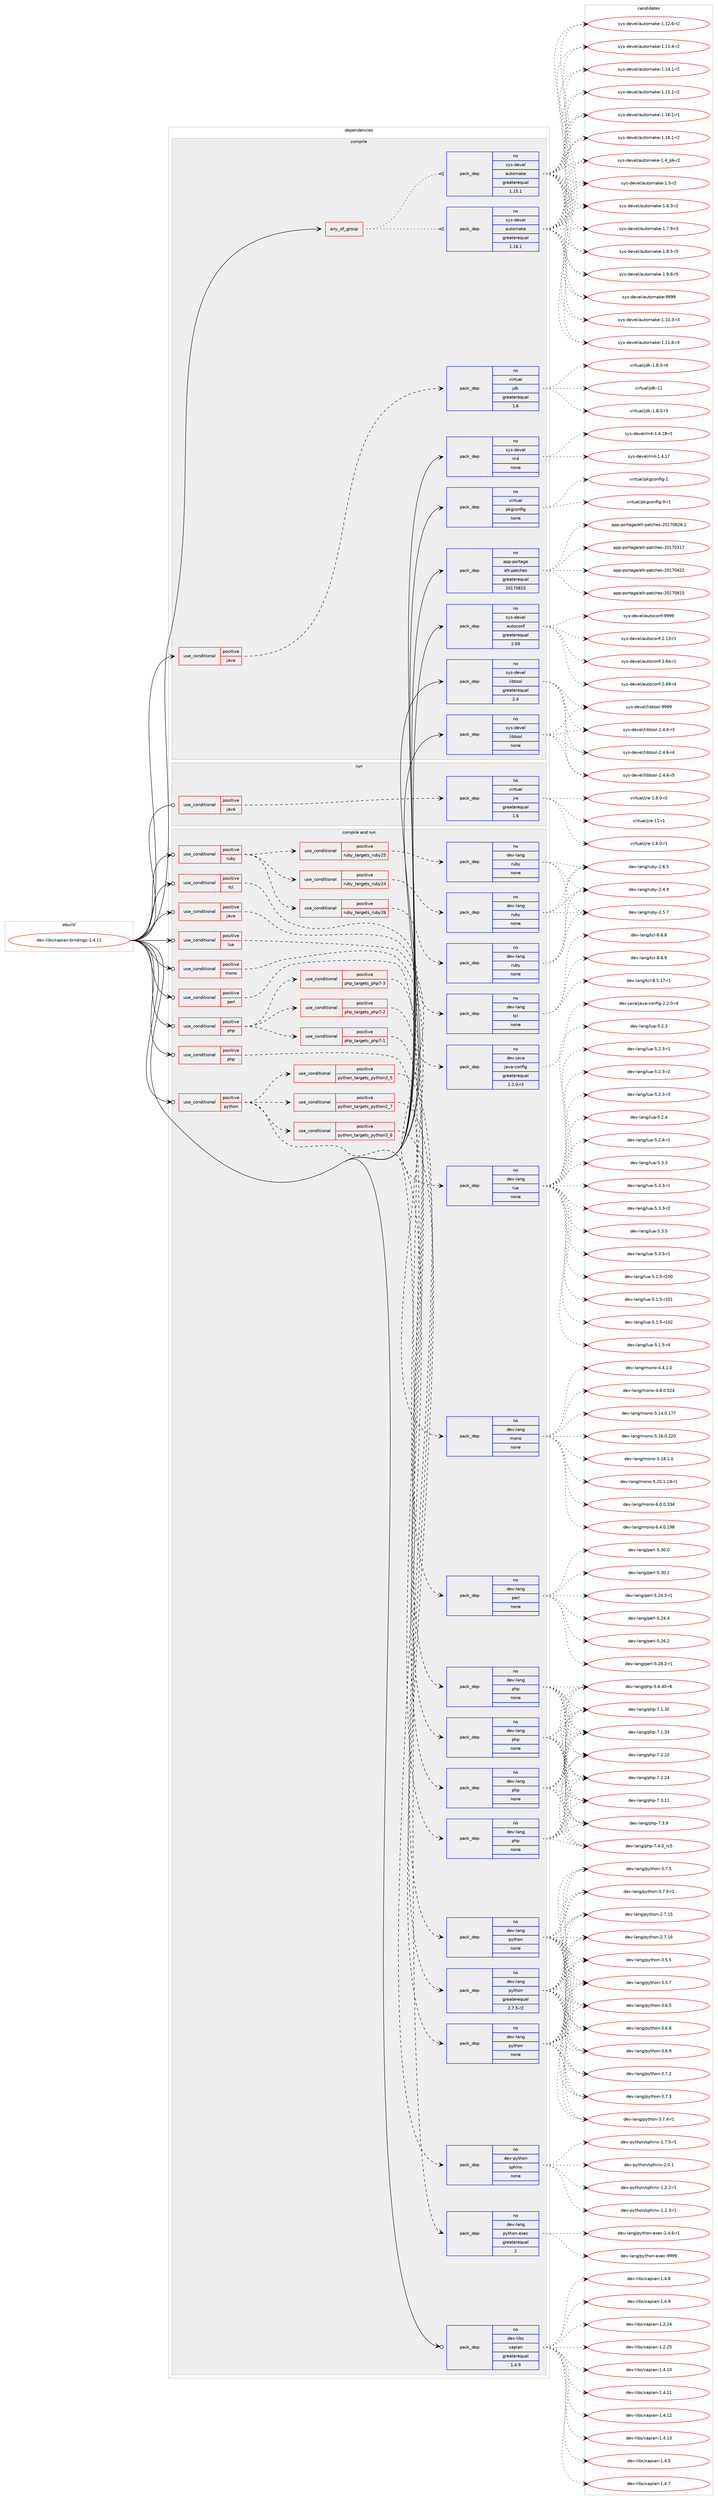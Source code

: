 digraph prolog {

# *************
# Graph options
# *************

newrank=true;
concentrate=true;
compound=true;
graph [rankdir=LR,fontname=Helvetica,fontsize=10,ranksep=1.5];#, ranksep=2.5, nodesep=0.2];
edge  [arrowhead=vee];
node  [fontname=Helvetica,fontsize=10];

# **********
# The ebuild
# **********

subgraph cluster_leftcol {
color=gray;
rank=same;
label=<<i>ebuild</i>>;
id [label="dev-libs/xapian-bindings-1.4.11", color=red, width=4, href="../dev-libs/xapian-bindings-1.4.11.svg"];
}

# ****************
# The dependencies
# ****************

subgraph cluster_midcol {
color=gray;
label=<<i>dependencies</i>>;
subgraph cluster_compile {
fillcolor="#eeeeee";
style=filled;
label=<<i>compile</i>>;
subgraph any11239 {
dependency569580 [label=<<TABLE BORDER="0" CELLBORDER="1" CELLSPACING="0" CELLPADDING="4"><TR><TD CELLPADDING="10">any_of_group</TD></TR></TABLE>>, shape=none, color=red];subgraph pack425276 {
dependency569581 [label=<<TABLE BORDER="0" CELLBORDER="1" CELLSPACING="0" CELLPADDING="4" WIDTH="220"><TR><TD ROWSPAN="6" CELLPADDING="30">pack_dep</TD></TR><TR><TD WIDTH="110">no</TD></TR><TR><TD>sys-devel</TD></TR><TR><TD>automake</TD></TR><TR><TD>greaterequal</TD></TR><TR><TD>1.16.1</TD></TR></TABLE>>, shape=none, color=blue];
}
dependency569580:e -> dependency569581:w [weight=20,style="dotted",arrowhead="oinv"];
subgraph pack425277 {
dependency569582 [label=<<TABLE BORDER="0" CELLBORDER="1" CELLSPACING="0" CELLPADDING="4" WIDTH="220"><TR><TD ROWSPAN="6" CELLPADDING="30">pack_dep</TD></TR><TR><TD WIDTH="110">no</TD></TR><TR><TD>sys-devel</TD></TR><TR><TD>automake</TD></TR><TR><TD>greaterequal</TD></TR><TR><TD>1.15.1</TD></TR></TABLE>>, shape=none, color=blue];
}
dependency569580:e -> dependency569582:w [weight=20,style="dotted",arrowhead="oinv"];
}
id:e -> dependency569580:w [weight=20,style="solid",arrowhead="vee"];
subgraph cond132703 {
dependency569583 [label=<<TABLE BORDER="0" CELLBORDER="1" CELLSPACING="0" CELLPADDING="4"><TR><TD ROWSPAN="3" CELLPADDING="10">use_conditional</TD></TR><TR><TD>positive</TD></TR><TR><TD>java</TD></TR></TABLE>>, shape=none, color=red];
subgraph pack425278 {
dependency569584 [label=<<TABLE BORDER="0" CELLBORDER="1" CELLSPACING="0" CELLPADDING="4" WIDTH="220"><TR><TD ROWSPAN="6" CELLPADDING="30">pack_dep</TD></TR><TR><TD WIDTH="110">no</TD></TR><TR><TD>virtual</TD></TR><TR><TD>jdk</TD></TR><TR><TD>greaterequal</TD></TR><TR><TD>1.6</TD></TR></TABLE>>, shape=none, color=blue];
}
dependency569583:e -> dependency569584:w [weight=20,style="dashed",arrowhead="vee"];
}
id:e -> dependency569583:w [weight=20,style="solid",arrowhead="vee"];
subgraph pack425279 {
dependency569585 [label=<<TABLE BORDER="0" CELLBORDER="1" CELLSPACING="0" CELLPADDING="4" WIDTH="220"><TR><TD ROWSPAN="6" CELLPADDING="30">pack_dep</TD></TR><TR><TD WIDTH="110">no</TD></TR><TR><TD>app-portage</TD></TR><TR><TD>elt-patches</TD></TR><TR><TD>greaterequal</TD></TR><TR><TD>20170815</TD></TR></TABLE>>, shape=none, color=blue];
}
id:e -> dependency569585:w [weight=20,style="solid",arrowhead="vee"];
subgraph pack425280 {
dependency569586 [label=<<TABLE BORDER="0" CELLBORDER="1" CELLSPACING="0" CELLPADDING="4" WIDTH="220"><TR><TD ROWSPAN="6" CELLPADDING="30">pack_dep</TD></TR><TR><TD WIDTH="110">no</TD></TR><TR><TD>sys-devel</TD></TR><TR><TD>autoconf</TD></TR><TR><TD>greaterequal</TD></TR><TR><TD>2.69</TD></TR></TABLE>>, shape=none, color=blue];
}
id:e -> dependency569586:w [weight=20,style="solid",arrowhead="vee"];
subgraph pack425281 {
dependency569587 [label=<<TABLE BORDER="0" CELLBORDER="1" CELLSPACING="0" CELLPADDING="4" WIDTH="220"><TR><TD ROWSPAN="6" CELLPADDING="30">pack_dep</TD></TR><TR><TD WIDTH="110">no</TD></TR><TR><TD>sys-devel</TD></TR><TR><TD>libtool</TD></TR><TR><TD>greaterequal</TD></TR><TR><TD>2.4</TD></TR></TABLE>>, shape=none, color=blue];
}
id:e -> dependency569587:w [weight=20,style="solid",arrowhead="vee"];
subgraph pack425282 {
dependency569588 [label=<<TABLE BORDER="0" CELLBORDER="1" CELLSPACING="0" CELLPADDING="4" WIDTH="220"><TR><TD ROWSPAN="6" CELLPADDING="30">pack_dep</TD></TR><TR><TD WIDTH="110">no</TD></TR><TR><TD>sys-devel</TD></TR><TR><TD>libtool</TD></TR><TR><TD>none</TD></TR><TR><TD></TD></TR></TABLE>>, shape=none, color=blue];
}
id:e -> dependency569588:w [weight=20,style="solid",arrowhead="vee"];
subgraph pack425283 {
dependency569589 [label=<<TABLE BORDER="0" CELLBORDER="1" CELLSPACING="0" CELLPADDING="4" WIDTH="220"><TR><TD ROWSPAN="6" CELLPADDING="30">pack_dep</TD></TR><TR><TD WIDTH="110">no</TD></TR><TR><TD>sys-devel</TD></TR><TR><TD>m4</TD></TR><TR><TD>none</TD></TR><TR><TD></TD></TR></TABLE>>, shape=none, color=blue];
}
id:e -> dependency569589:w [weight=20,style="solid",arrowhead="vee"];
subgraph pack425284 {
dependency569590 [label=<<TABLE BORDER="0" CELLBORDER="1" CELLSPACING="0" CELLPADDING="4" WIDTH="220"><TR><TD ROWSPAN="6" CELLPADDING="30">pack_dep</TD></TR><TR><TD WIDTH="110">no</TD></TR><TR><TD>virtual</TD></TR><TR><TD>pkgconfig</TD></TR><TR><TD>none</TD></TR><TR><TD></TD></TR></TABLE>>, shape=none, color=blue];
}
id:e -> dependency569590:w [weight=20,style="solid",arrowhead="vee"];
}
subgraph cluster_compileandrun {
fillcolor="#eeeeee";
style=filled;
label=<<i>compile and run</i>>;
subgraph cond132704 {
dependency569591 [label=<<TABLE BORDER="0" CELLBORDER="1" CELLSPACING="0" CELLPADDING="4"><TR><TD ROWSPAN="3" CELLPADDING="10">use_conditional</TD></TR><TR><TD>positive</TD></TR><TR><TD>java</TD></TR></TABLE>>, shape=none, color=red];
subgraph pack425285 {
dependency569592 [label=<<TABLE BORDER="0" CELLBORDER="1" CELLSPACING="0" CELLPADDING="4" WIDTH="220"><TR><TD ROWSPAN="6" CELLPADDING="30">pack_dep</TD></TR><TR><TD WIDTH="110">no</TD></TR><TR><TD>dev-java</TD></TR><TR><TD>java-config</TD></TR><TR><TD>greaterequal</TD></TR><TR><TD>2.2.0-r3</TD></TR></TABLE>>, shape=none, color=blue];
}
dependency569591:e -> dependency569592:w [weight=20,style="dashed",arrowhead="vee"];
}
id:e -> dependency569591:w [weight=20,style="solid",arrowhead="odotvee"];
subgraph cond132705 {
dependency569593 [label=<<TABLE BORDER="0" CELLBORDER="1" CELLSPACING="0" CELLPADDING="4"><TR><TD ROWSPAN="3" CELLPADDING="10">use_conditional</TD></TR><TR><TD>positive</TD></TR><TR><TD>lua</TD></TR></TABLE>>, shape=none, color=red];
subgraph pack425286 {
dependency569594 [label=<<TABLE BORDER="0" CELLBORDER="1" CELLSPACING="0" CELLPADDING="4" WIDTH="220"><TR><TD ROWSPAN="6" CELLPADDING="30">pack_dep</TD></TR><TR><TD WIDTH="110">no</TD></TR><TR><TD>dev-lang</TD></TR><TR><TD>lua</TD></TR><TR><TD>none</TD></TR><TR><TD></TD></TR></TABLE>>, shape=none, color=blue];
}
dependency569593:e -> dependency569594:w [weight=20,style="dashed",arrowhead="vee"];
}
id:e -> dependency569593:w [weight=20,style="solid",arrowhead="odotvee"];
subgraph cond132706 {
dependency569595 [label=<<TABLE BORDER="0" CELLBORDER="1" CELLSPACING="0" CELLPADDING="4"><TR><TD ROWSPAN="3" CELLPADDING="10">use_conditional</TD></TR><TR><TD>positive</TD></TR><TR><TD>mono</TD></TR></TABLE>>, shape=none, color=red];
subgraph pack425287 {
dependency569596 [label=<<TABLE BORDER="0" CELLBORDER="1" CELLSPACING="0" CELLPADDING="4" WIDTH="220"><TR><TD ROWSPAN="6" CELLPADDING="30">pack_dep</TD></TR><TR><TD WIDTH="110">no</TD></TR><TR><TD>dev-lang</TD></TR><TR><TD>mono</TD></TR><TR><TD>none</TD></TR><TR><TD></TD></TR></TABLE>>, shape=none, color=blue];
}
dependency569595:e -> dependency569596:w [weight=20,style="dashed",arrowhead="vee"];
}
id:e -> dependency569595:w [weight=20,style="solid",arrowhead="odotvee"];
subgraph cond132707 {
dependency569597 [label=<<TABLE BORDER="0" CELLBORDER="1" CELLSPACING="0" CELLPADDING="4"><TR><TD ROWSPAN="3" CELLPADDING="10">use_conditional</TD></TR><TR><TD>positive</TD></TR><TR><TD>perl</TD></TR></TABLE>>, shape=none, color=red];
subgraph pack425288 {
dependency569598 [label=<<TABLE BORDER="0" CELLBORDER="1" CELLSPACING="0" CELLPADDING="4" WIDTH="220"><TR><TD ROWSPAN="6" CELLPADDING="30">pack_dep</TD></TR><TR><TD WIDTH="110">no</TD></TR><TR><TD>dev-lang</TD></TR><TR><TD>perl</TD></TR><TR><TD>none</TD></TR><TR><TD></TD></TR></TABLE>>, shape=none, color=blue];
}
dependency569597:e -> dependency569598:w [weight=20,style="dashed",arrowhead="vee"];
}
id:e -> dependency569597:w [weight=20,style="solid",arrowhead="odotvee"];
subgraph cond132708 {
dependency569599 [label=<<TABLE BORDER="0" CELLBORDER="1" CELLSPACING="0" CELLPADDING="4"><TR><TD ROWSPAN="3" CELLPADDING="10">use_conditional</TD></TR><TR><TD>positive</TD></TR><TR><TD>php</TD></TR></TABLE>>, shape=none, color=red];
subgraph cond132709 {
dependency569600 [label=<<TABLE BORDER="0" CELLBORDER="1" CELLSPACING="0" CELLPADDING="4"><TR><TD ROWSPAN="3" CELLPADDING="10">use_conditional</TD></TR><TR><TD>positive</TD></TR><TR><TD>php_targets_php7-1</TD></TR></TABLE>>, shape=none, color=red];
subgraph pack425289 {
dependency569601 [label=<<TABLE BORDER="0" CELLBORDER="1" CELLSPACING="0" CELLPADDING="4" WIDTH="220"><TR><TD ROWSPAN="6" CELLPADDING="30">pack_dep</TD></TR><TR><TD WIDTH="110">no</TD></TR><TR><TD>dev-lang</TD></TR><TR><TD>php</TD></TR><TR><TD>none</TD></TR><TR><TD></TD></TR></TABLE>>, shape=none, color=blue];
}
dependency569600:e -> dependency569601:w [weight=20,style="dashed",arrowhead="vee"];
}
dependency569599:e -> dependency569600:w [weight=20,style="dashed",arrowhead="vee"];
subgraph cond132710 {
dependency569602 [label=<<TABLE BORDER="0" CELLBORDER="1" CELLSPACING="0" CELLPADDING="4"><TR><TD ROWSPAN="3" CELLPADDING="10">use_conditional</TD></TR><TR><TD>positive</TD></TR><TR><TD>php_targets_php7-2</TD></TR></TABLE>>, shape=none, color=red];
subgraph pack425290 {
dependency569603 [label=<<TABLE BORDER="0" CELLBORDER="1" CELLSPACING="0" CELLPADDING="4" WIDTH="220"><TR><TD ROWSPAN="6" CELLPADDING="30">pack_dep</TD></TR><TR><TD WIDTH="110">no</TD></TR><TR><TD>dev-lang</TD></TR><TR><TD>php</TD></TR><TR><TD>none</TD></TR><TR><TD></TD></TR></TABLE>>, shape=none, color=blue];
}
dependency569602:e -> dependency569603:w [weight=20,style="dashed",arrowhead="vee"];
}
dependency569599:e -> dependency569602:w [weight=20,style="dashed",arrowhead="vee"];
subgraph cond132711 {
dependency569604 [label=<<TABLE BORDER="0" CELLBORDER="1" CELLSPACING="0" CELLPADDING="4"><TR><TD ROWSPAN="3" CELLPADDING="10">use_conditional</TD></TR><TR><TD>positive</TD></TR><TR><TD>php_targets_php7-3</TD></TR></TABLE>>, shape=none, color=red];
subgraph pack425291 {
dependency569605 [label=<<TABLE BORDER="0" CELLBORDER="1" CELLSPACING="0" CELLPADDING="4" WIDTH="220"><TR><TD ROWSPAN="6" CELLPADDING="30">pack_dep</TD></TR><TR><TD WIDTH="110">no</TD></TR><TR><TD>dev-lang</TD></TR><TR><TD>php</TD></TR><TR><TD>none</TD></TR><TR><TD></TD></TR></TABLE>>, shape=none, color=blue];
}
dependency569604:e -> dependency569605:w [weight=20,style="dashed",arrowhead="vee"];
}
dependency569599:e -> dependency569604:w [weight=20,style="dashed",arrowhead="vee"];
}
id:e -> dependency569599:w [weight=20,style="solid",arrowhead="odotvee"];
subgraph cond132712 {
dependency569606 [label=<<TABLE BORDER="0" CELLBORDER="1" CELLSPACING="0" CELLPADDING="4"><TR><TD ROWSPAN="3" CELLPADDING="10">use_conditional</TD></TR><TR><TD>positive</TD></TR><TR><TD>php</TD></TR></TABLE>>, shape=none, color=red];
subgraph pack425292 {
dependency569607 [label=<<TABLE BORDER="0" CELLBORDER="1" CELLSPACING="0" CELLPADDING="4" WIDTH="220"><TR><TD ROWSPAN="6" CELLPADDING="30">pack_dep</TD></TR><TR><TD WIDTH="110">no</TD></TR><TR><TD>dev-lang</TD></TR><TR><TD>php</TD></TR><TR><TD>none</TD></TR><TR><TD></TD></TR></TABLE>>, shape=none, color=blue];
}
dependency569606:e -> dependency569607:w [weight=20,style="dashed",arrowhead="vee"];
}
id:e -> dependency569606:w [weight=20,style="solid",arrowhead="odotvee"];
subgraph cond132713 {
dependency569608 [label=<<TABLE BORDER="0" CELLBORDER="1" CELLSPACING="0" CELLPADDING="4"><TR><TD ROWSPAN="3" CELLPADDING="10">use_conditional</TD></TR><TR><TD>positive</TD></TR><TR><TD>python</TD></TR></TABLE>>, shape=none, color=red];
subgraph pack425293 {
dependency569609 [label=<<TABLE BORDER="0" CELLBORDER="1" CELLSPACING="0" CELLPADDING="4" WIDTH="220"><TR><TD ROWSPAN="6" CELLPADDING="30">pack_dep</TD></TR><TR><TD WIDTH="110">no</TD></TR><TR><TD>dev-python</TD></TR><TR><TD>sphinx</TD></TR><TR><TD>none</TD></TR><TR><TD></TD></TR></TABLE>>, shape=none, color=blue];
}
dependency569608:e -> dependency569609:w [weight=20,style="dashed",arrowhead="vee"];
subgraph cond132714 {
dependency569610 [label=<<TABLE BORDER="0" CELLBORDER="1" CELLSPACING="0" CELLPADDING="4"><TR><TD ROWSPAN="3" CELLPADDING="10">use_conditional</TD></TR><TR><TD>positive</TD></TR><TR><TD>python_targets_python2_7</TD></TR></TABLE>>, shape=none, color=red];
subgraph pack425294 {
dependency569611 [label=<<TABLE BORDER="0" CELLBORDER="1" CELLSPACING="0" CELLPADDING="4" WIDTH="220"><TR><TD ROWSPAN="6" CELLPADDING="30">pack_dep</TD></TR><TR><TD WIDTH="110">no</TD></TR><TR><TD>dev-lang</TD></TR><TR><TD>python</TD></TR><TR><TD>greaterequal</TD></TR><TR><TD>2.7.5-r2</TD></TR></TABLE>>, shape=none, color=blue];
}
dependency569610:e -> dependency569611:w [weight=20,style="dashed",arrowhead="vee"];
}
dependency569608:e -> dependency569610:w [weight=20,style="dashed",arrowhead="vee"];
subgraph cond132715 {
dependency569612 [label=<<TABLE BORDER="0" CELLBORDER="1" CELLSPACING="0" CELLPADDING="4"><TR><TD ROWSPAN="3" CELLPADDING="10">use_conditional</TD></TR><TR><TD>positive</TD></TR><TR><TD>python_targets_python3_5</TD></TR></TABLE>>, shape=none, color=red];
subgraph pack425295 {
dependency569613 [label=<<TABLE BORDER="0" CELLBORDER="1" CELLSPACING="0" CELLPADDING="4" WIDTH="220"><TR><TD ROWSPAN="6" CELLPADDING="30">pack_dep</TD></TR><TR><TD WIDTH="110">no</TD></TR><TR><TD>dev-lang</TD></TR><TR><TD>python</TD></TR><TR><TD>none</TD></TR><TR><TD></TD></TR></TABLE>>, shape=none, color=blue];
}
dependency569612:e -> dependency569613:w [weight=20,style="dashed",arrowhead="vee"];
}
dependency569608:e -> dependency569612:w [weight=20,style="dashed",arrowhead="vee"];
subgraph cond132716 {
dependency569614 [label=<<TABLE BORDER="0" CELLBORDER="1" CELLSPACING="0" CELLPADDING="4"><TR><TD ROWSPAN="3" CELLPADDING="10">use_conditional</TD></TR><TR><TD>positive</TD></TR><TR><TD>python_targets_python3_6</TD></TR></TABLE>>, shape=none, color=red];
subgraph pack425296 {
dependency569615 [label=<<TABLE BORDER="0" CELLBORDER="1" CELLSPACING="0" CELLPADDING="4" WIDTH="220"><TR><TD ROWSPAN="6" CELLPADDING="30">pack_dep</TD></TR><TR><TD WIDTH="110">no</TD></TR><TR><TD>dev-lang</TD></TR><TR><TD>python</TD></TR><TR><TD>none</TD></TR><TR><TD></TD></TR></TABLE>>, shape=none, color=blue];
}
dependency569614:e -> dependency569615:w [weight=20,style="dashed",arrowhead="vee"];
}
dependency569608:e -> dependency569614:w [weight=20,style="dashed",arrowhead="vee"];
subgraph pack425297 {
dependency569616 [label=<<TABLE BORDER="0" CELLBORDER="1" CELLSPACING="0" CELLPADDING="4" WIDTH="220"><TR><TD ROWSPAN="6" CELLPADDING="30">pack_dep</TD></TR><TR><TD WIDTH="110">no</TD></TR><TR><TD>dev-lang</TD></TR><TR><TD>python-exec</TD></TR><TR><TD>greaterequal</TD></TR><TR><TD>2</TD></TR></TABLE>>, shape=none, color=blue];
}
dependency569608:e -> dependency569616:w [weight=20,style="dashed",arrowhead="vee"];
}
id:e -> dependency569608:w [weight=20,style="solid",arrowhead="odotvee"];
subgraph cond132717 {
dependency569617 [label=<<TABLE BORDER="0" CELLBORDER="1" CELLSPACING="0" CELLPADDING="4"><TR><TD ROWSPAN="3" CELLPADDING="10">use_conditional</TD></TR><TR><TD>positive</TD></TR><TR><TD>ruby</TD></TR></TABLE>>, shape=none, color=red];
subgraph cond132718 {
dependency569618 [label=<<TABLE BORDER="0" CELLBORDER="1" CELLSPACING="0" CELLPADDING="4"><TR><TD ROWSPAN="3" CELLPADDING="10">use_conditional</TD></TR><TR><TD>positive</TD></TR><TR><TD>ruby_targets_ruby24</TD></TR></TABLE>>, shape=none, color=red];
subgraph pack425298 {
dependency569619 [label=<<TABLE BORDER="0" CELLBORDER="1" CELLSPACING="0" CELLPADDING="4" WIDTH="220"><TR><TD ROWSPAN="6" CELLPADDING="30">pack_dep</TD></TR><TR><TD WIDTH="110">no</TD></TR><TR><TD>dev-lang</TD></TR><TR><TD>ruby</TD></TR><TR><TD>none</TD></TR><TR><TD></TD></TR></TABLE>>, shape=none, color=blue];
}
dependency569618:e -> dependency569619:w [weight=20,style="dashed",arrowhead="vee"];
}
dependency569617:e -> dependency569618:w [weight=20,style="dashed",arrowhead="vee"];
subgraph cond132719 {
dependency569620 [label=<<TABLE BORDER="0" CELLBORDER="1" CELLSPACING="0" CELLPADDING="4"><TR><TD ROWSPAN="3" CELLPADDING="10">use_conditional</TD></TR><TR><TD>positive</TD></TR><TR><TD>ruby_targets_ruby25</TD></TR></TABLE>>, shape=none, color=red];
subgraph pack425299 {
dependency569621 [label=<<TABLE BORDER="0" CELLBORDER="1" CELLSPACING="0" CELLPADDING="4" WIDTH="220"><TR><TD ROWSPAN="6" CELLPADDING="30">pack_dep</TD></TR><TR><TD WIDTH="110">no</TD></TR><TR><TD>dev-lang</TD></TR><TR><TD>ruby</TD></TR><TR><TD>none</TD></TR><TR><TD></TD></TR></TABLE>>, shape=none, color=blue];
}
dependency569620:e -> dependency569621:w [weight=20,style="dashed",arrowhead="vee"];
}
dependency569617:e -> dependency569620:w [weight=20,style="dashed",arrowhead="vee"];
subgraph cond132720 {
dependency569622 [label=<<TABLE BORDER="0" CELLBORDER="1" CELLSPACING="0" CELLPADDING="4"><TR><TD ROWSPAN="3" CELLPADDING="10">use_conditional</TD></TR><TR><TD>positive</TD></TR><TR><TD>ruby_targets_ruby26</TD></TR></TABLE>>, shape=none, color=red];
subgraph pack425300 {
dependency569623 [label=<<TABLE BORDER="0" CELLBORDER="1" CELLSPACING="0" CELLPADDING="4" WIDTH="220"><TR><TD ROWSPAN="6" CELLPADDING="30">pack_dep</TD></TR><TR><TD WIDTH="110">no</TD></TR><TR><TD>dev-lang</TD></TR><TR><TD>ruby</TD></TR><TR><TD>none</TD></TR><TR><TD></TD></TR></TABLE>>, shape=none, color=blue];
}
dependency569622:e -> dependency569623:w [weight=20,style="dashed",arrowhead="vee"];
}
dependency569617:e -> dependency569622:w [weight=20,style="dashed",arrowhead="vee"];
}
id:e -> dependency569617:w [weight=20,style="solid",arrowhead="odotvee"];
subgraph cond132721 {
dependency569624 [label=<<TABLE BORDER="0" CELLBORDER="1" CELLSPACING="0" CELLPADDING="4"><TR><TD ROWSPAN="3" CELLPADDING="10">use_conditional</TD></TR><TR><TD>positive</TD></TR><TR><TD>tcl</TD></TR></TABLE>>, shape=none, color=red];
subgraph pack425301 {
dependency569625 [label=<<TABLE BORDER="0" CELLBORDER="1" CELLSPACING="0" CELLPADDING="4" WIDTH="220"><TR><TD ROWSPAN="6" CELLPADDING="30">pack_dep</TD></TR><TR><TD WIDTH="110">no</TD></TR><TR><TD>dev-lang</TD></TR><TR><TD>tcl</TD></TR><TR><TD>none</TD></TR><TR><TD></TD></TR></TABLE>>, shape=none, color=blue];
}
dependency569624:e -> dependency569625:w [weight=20,style="dashed",arrowhead="vee"];
}
id:e -> dependency569624:w [weight=20,style="solid",arrowhead="odotvee"];
subgraph pack425302 {
dependency569626 [label=<<TABLE BORDER="0" CELLBORDER="1" CELLSPACING="0" CELLPADDING="4" WIDTH="220"><TR><TD ROWSPAN="6" CELLPADDING="30">pack_dep</TD></TR><TR><TD WIDTH="110">no</TD></TR><TR><TD>dev-libs</TD></TR><TR><TD>xapian</TD></TR><TR><TD>greaterequal</TD></TR><TR><TD>1.4.9</TD></TR></TABLE>>, shape=none, color=blue];
}
id:e -> dependency569626:w [weight=20,style="solid",arrowhead="odotvee"];
}
subgraph cluster_run {
fillcolor="#eeeeee";
style=filled;
label=<<i>run</i>>;
subgraph cond132722 {
dependency569627 [label=<<TABLE BORDER="0" CELLBORDER="1" CELLSPACING="0" CELLPADDING="4"><TR><TD ROWSPAN="3" CELLPADDING="10">use_conditional</TD></TR><TR><TD>positive</TD></TR><TR><TD>java</TD></TR></TABLE>>, shape=none, color=red];
subgraph pack425303 {
dependency569628 [label=<<TABLE BORDER="0" CELLBORDER="1" CELLSPACING="0" CELLPADDING="4" WIDTH="220"><TR><TD ROWSPAN="6" CELLPADDING="30">pack_dep</TD></TR><TR><TD WIDTH="110">no</TD></TR><TR><TD>virtual</TD></TR><TR><TD>jre</TD></TR><TR><TD>greaterequal</TD></TR><TR><TD>1.6</TD></TR></TABLE>>, shape=none, color=blue];
}
dependency569627:e -> dependency569628:w [weight=20,style="dashed",arrowhead="vee"];
}
id:e -> dependency569627:w [weight=20,style="solid",arrowhead="odot"];
}
}

# **************
# The candidates
# **************

subgraph cluster_choices {
rank=same;
color=gray;
label=<<i>candidates</i>>;

subgraph choice425276 {
color=black;
nodesep=1;
choice11512111545100101118101108479711711611110997107101454946494846514511451 [label="sys-devel/automake-1.10.3-r3", color=red, width=4,href="../sys-devel/automake-1.10.3-r3.svg"];
choice11512111545100101118101108479711711611110997107101454946494946544511451 [label="sys-devel/automake-1.11.6-r3", color=red, width=4,href="../sys-devel/automake-1.11.6-r3.svg"];
choice11512111545100101118101108479711711611110997107101454946495046544511450 [label="sys-devel/automake-1.12.6-r2", color=red, width=4,href="../sys-devel/automake-1.12.6-r2.svg"];
choice11512111545100101118101108479711711611110997107101454946495146524511450 [label="sys-devel/automake-1.13.4-r2", color=red, width=4,href="../sys-devel/automake-1.13.4-r2.svg"];
choice11512111545100101118101108479711711611110997107101454946495246494511450 [label="sys-devel/automake-1.14.1-r2", color=red, width=4,href="../sys-devel/automake-1.14.1-r2.svg"];
choice11512111545100101118101108479711711611110997107101454946495346494511450 [label="sys-devel/automake-1.15.1-r2", color=red, width=4,href="../sys-devel/automake-1.15.1-r2.svg"];
choice11512111545100101118101108479711711611110997107101454946495446494511449 [label="sys-devel/automake-1.16.1-r1", color=red, width=4,href="../sys-devel/automake-1.16.1-r1.svg"];
choice11512111545100101118101108479711711611110997107101454946495446494511450 [label="sys-devel/automake-1.16.1-r2", color=red, width=4,href="../sys-devel/automake-1.16.1-r2.svg"];
choice115121115451001011181011084797117116111109971071014549465295112544511450 [label="sys-devel/automake-1.4_p6-r2", color=red, width=4,href="../sys-devel/automake-1.4_p6-r2.svg"];
choice11512111545100101118101108479711711611110997107101454946534511450 [label="sys-devel/automake-1.5-r2", color=red, width=4,href="../sys-devel/automake-1.5-r2.svg"];
choice115121115451001011181011084797117116111109971071014549465446514511450 [label="sys-devel/automake-1.6.3-r2", color=red, width=4,href="../sys-devel/automake-1.6.3-r2.svg"];
choice115121115451001011181011084797117116111109971071014549465546574511451 [label="sys-devel/automake-1.7.9-r3", color=red, width=4,href="../sys-devel/automake-1.7.9-r3.svg"];
choice115121115451001011181011084797117116111109971071014549465646534511453 [label="sys-devel/automake-1.8.5-r5", color=red, width=4,href="../sys-devel/automake-1.8.5-r5.svg"];
choice115121115451001011181011084797117116111109971071014549465746544511453 [label="sys-devel/automake-1.9.6-r5", color=red, width=4,href="../sys-devel/automake-1.9.6-r5.svg"];
choice115121115451001011181011084797117116111109971071014557575757 [label="sys-devel/automake-9999", color=red, width=4,href="../sys-devel/automake-9999.svg"];
dependency569581:e -> choice11512111545100101118101108479711711611110997107101454946494846514511451:w [style=dotted,weight="100"];
dependency569581:e -> choice11512111545100101118101108479711711611110997107101454946494946544511451:w [style=dotted,weight="100"];
dependency569581:e -> choice11512111545100101118101108479711711611110997107101454946495046544511450:w [style=dotted,weight="100"];
dependency569581:e -> choice11512111545100101118101108479711711611110997107101454946495146524511450:w [style=dotted,weight="100"];
dependency569581:e -> choice11512111545100101118101108479711711611110997107101454946495246494511450:w [style=dotted,weight="100"];
dependency569581:e -> choice11512111545100101118101108479711711611110997107101454946495346494511450:w [style=dotted,weight="100"];
dependency569581:e -> choice11512111545100101118101108479711711611110997107101454946495446494511449:w [style=dotted,weight="100"];
dependency569581:e -> choice11512111545100101118101108479711711611110997107101454946495446494511450:w [style=dotted,weight="100"];
dependency569581:e -> choice115121115451001011181011084797117116111109971071014549465295112544511450:w [style=dotted,weight="100"];
dependency569581:e -> choice11512111545100101118101108479711711611110997107101454946534511450:w [style=dotted,weight="100"];
dependency569581:e -> choice115121115451001011181011084797117116111109971071014549465446514511450:w [style=dotted,weight="100"];
dependency569581:e -> choice115121115451001011181011084797117116111109971071014549465546574511451:w [style=dotted,weight="100"];
dependency569581:e -> choice115121115451001011181011084797117116111109971071014549465646534511453:w [style=dotted,weight="100"];
dependency569581:e -> choice115121115451001011181011084797117116111109971071014549465746544511453:w [style=dotted,weight="100"];
dependency569581:e -> choice115121115451001011181011084797117116111109971071014557575757:w [style=dotted,weight="100"];
}
subgraph choice425277 {
color=black;
nodesep=1;
choice11512111545100101118101108479711711611110997107101454946494846514511451 [label="sys-devel/automake-1.10.3-r3", color=red, width=4,href="../sys-devel/automake-1.10.3-r3.svg"];
choice11512111545100101118101108479711711611110997107101454946494946544511451 [label="sys-devel/automake-1.11.6-r3", color=red, width=4,href="../sys-devel/automake-1.11.6-r3.svg"];
choice11512111545100101118101108479711711611110997107101454946495046544511450 [label="sys-devel/automake-1.12.6-r2", color=red, width=4,href="../sys-devel/automake-1.12.6-r2.svg"];
choice11512111545100101118101108479711711611110997107101454946495146524511450 [label="sys-devel/automake-1.13.4-r2", color=red, width=4,href="../sys-devel/automake-1.13.4-r2.svg"];
choice11512111545100101118101108479711711611110997107101454946495246494511450 [label="sys-devel/automake-1.14.1-r2", color=red, width=4,href="../sys-devel/automake-1.14.1-r2.svg"];
choice11512111545100101118101108479711711611110997107101454946495346494511450 [label="sys-devel/automake-1.15.1-r2", color=red, width=4,href="../sys-devel/automake-1.15.1-r2.svg"];
choice11512111545100101118101108479711711611110997107101454946495446494511449 [label="sys-devel/automake-1.16.1-r1", color=red, width=4,href="../sys-devel/automake-1.16.1-r1.svg"];
choice11512111545100101118101108479711711611110997107101454946495446494511450 [label="sys-devel/automake-1.16.1-r2", color=red, width=4,href="../sys-devel/automake-1.16.1-r2.svg"];
choice115121115451001011181011084797117116111109971071014549465295112544511450 [label="sys-devel/automake-1.4_p6-r2", color=red, width=4,href="../sys-devel/automake-1.4_p6-r2.svg"];
choice11512111545100101118101108479711711611110997107101454946534511450 [label="sys-devel/automake-1.5-r2", color=red, width=4,href="../sys-devel/automake-1.5-r2.svg"];
choice115121115451001011181011084797117116111109971071014549465446514511450 [label="sys-devel/automake-1.6.3-r2", color=red, width=4,href="../sys-devel/automake-1.6.3-r2.svg"];
choice115121115451001011181011084797117116111109971071014549465546574511451 [label="sys-devel/automake-1.7.9-r3", color=red, width=4,href="../sys-devel/automake-1.7.9-r3.svg"];
choice115121115451001011181011084797117116111109971071014549465646534511453 [label="sys-devel/automake-1.8.5-r5", color=red, width=4,href="../sys-devel/automake-1.8.5-r5.svg"];
choice115121115451001011181011084797117116111109971071014549465746544511453 [label="sys-devel/automake-1.9.6-r5", color=red, width=4,href="../sys-devel/automake-1.9.6-r5.svg"];
choice115121115451001011181011084797117116111109971071014557575757 [label="sys-devel/automake-9999", color=red, width=4,href="../sys-devel/automake-9999.svg"];
dependency569582:e -> choice11512111545100101118101108479711711611110997107101454946494846514511451:w [style=dotted,weight="100"];
dependency569582:e -> choice11512111545100101118101108479711711611110997107101454946494946544511451:w [style=dotted,weight="100"];
dependency569582:e -> choice11512111545100101118101108479711711611110997107101454946495046544511450:w [style=dotted,weight="100"];
dependency569582:e -> choice11512111545100101118101108479711711611110997107101454946495146524511450:w [style=dotted,weight="100"];
dependency569582:e -> choice11512111545100101118101108479711711611110997107101454946495246494511450:w [style=dotted,weight="100"];
dependency569582:e -> choice11512111545100101118101108479711711611110997107101454946495346494511450:w [style=dotted,weight="100"];
dependency569582:e -> choice11512111545100101118101108479711711611110997107101454946495446494511449:w [style=dotted,weight="100"];
dependency569582:e -> choice11512111545100101118101108479711711611110997107101454946495446494511450:w [style=dotted,weight="100"];
dependency569582:e -> choice115121115451001011181011084797117116111109971071014549465295112544511450:w [style=dotted,weight="100"];
dependency569582:e -> choice11512111545100101118101108479711711611110997107101454946534511450:w [style=dotted,weight="100"];
dependency569582:e -> choice115121115451001011181011084797117116111109971071014549465446514511450:w [style=dotted,weight="100"];
dependency569582:e -> choice115121115451001011181011084797117116111109971071014549465546574511451:w [style=dotted,weight="100"];
dependency569582:e -> choice115121115451001011181011084797117116111109971071014549465646534511453:w [style=dotted,weight="100"];
dependency569582:e -> choice115121115451001011181011084797117116111109971071014549465746544511453:w [style=dotted,weight="100"];
dependency569582:e -> choice115121115451001011181011084797117116111109971071014557575757:w [style=dotted,weight="100"];
}
subgraph choice425278 {
color=black;
nodesep=1;
choice11810511411611797108471061001074549465646484511451 [label="virtual/jdk-1.8.0-r3", color=red, width=4,href="../virtual/jdk-1.8.0-r3.svg"];
choice11810511411611797108471061001074549465646484511452 [label="virtual/jdk-1.8.0-r4", color=red, width=4,href="../virtual/jdk-1.8.0-r4.svg"];
choice1181051141161179710847106100107454949 [label="virtual/jdk-11", color=red, width=4,href="../virtual/jdk-11.svg"];
dependency569584:e -> choice11810511411611797108471061001074549465646484511451:w [style=dotted,weight="100"];
dependency569584:e -> choice11810511411611797108471061001074549465646484511452:w [style=dotted,weight="100"];
dependency569584:e -> choice1181051141161179710847106100107454949:w [style=dotted,weight="100"];
}
subgraph choice425279 {
color=black;
nodesep=1;
choice97112112451121111141169710310147101108116451129711699104101115455048495548514955 [label="app-portage/elt-patches-20170317", color=red, width=4,href="../app-portage/elt-patches-20170317.svg"];
choice97112112451121111141169710310147101108116451129711699104101115455048495548525050 [label="app-portage/elt-patches-20170422", color=red, width=4,href="../app-portage/elt-patches-20170422.svg"];
choice97112112451121111141169710310147101108116451129711699104101115455048495548564953 [label="app-portage/elt-patches-20170815", color=red, width=4,href="../app-portage/elt-patches-20170815.svg"];
choice971121124511211111411697103101471011081164511297116991041011154550484955485650544649 [label="app-portage/elt-patches-20170826.1", color=red, width=4,href="../app-portage/elt-patches-20170826.1.svg"];
dependency569585:e -> choice97112112451121111141169710310147101108116451129711699104101115455048495548514955:w [style=dotted,weight="100"];
dependency569585:e -> choice97112112451121111141169710310147101108116451129711699104101115455048495548525050:w [style=dotted,weight="100"];
dependency569585:e -> choice97112112451121111141169710310147101108116451129711699104101115455048495548564953:w [style=dotted,weight="100"];
dependency569585:e -> choice971121124511211111411697103101471011081164511297116991041011154550484955485650544649:w [style=dotted,weight="100"];
}
subgraph choice425280 {
color=black;
nodesep=1;
choice1151211154510010111810110847971171161119911111010245504649514511449 [label="sys-devel/autoconf-2.13-r1", color=red, width=4,href="../sys-devel/autoconf-2.13-r1.svg"];
choice1151211154510010111810110847971171161119911111010245504654524511449 [label="sys-devel/autoconf-2.64-r1", color=red, width=4,href="../sys-devel/autoconf-2.64-r1.svg"];
choice1151211154510010111810110847971171161119911111010245504654574511452 [label="sys-devel/autoconf-2.69-r4", color=red, width=4,href="../sys-devel/autoconf-2.69-r4.svg"];
choice115121115451001011181011084797117116111991111101024557575757 [label="sys-devel/autoconf-9999", color=red, width=4,href="../sys-devel/autoconf-9999.svg"];
dependency569586:e -> choice1151211154510010111810110847971171161119911111010245504649514511449:w [style=dotted,weight="100"];
dependency569586:e -> choice1151211154510010111810110847971171161119911111010245504654524511449:w [style=dotted,weight="100"];
dependency569586:e -> choice1151211154510010111810110847971171161119911111010245504654574511452:w [style=dotted,weight="100"];
dependency569586:e -> choice115121115451001011181011084797117116111991111101024557575757:w [style=dotted,weight="100"];
}
subgraph choice425281 {
color=black;
nodesep=1;
choice1151211154510010111810110847108105981161111111084550465246544511451 [label="sys-devel/libtool-2.4.6-r3", color=red, width=4,href="../sys-devel/libtool-2.4.6-r3.svg"];
choice1151211154510010111810110847108105981161111111084550465246544511452 [label="sys-devel/libtool-2.4.6-r4", color=red, width=4,href="../sys-devel/libtool-2.4.6-r4.svg"];
choice1151211154510010111810110847108105981161111111084550465246544511453 [label="sys-devel/libtool-2.4.6-r5", color=red, width=4,href="../sys-devel/libtool-2.4.6-r5.svg"];
choice1151211154510010111810110847108105981161111111084557575757 [label="sys-devel/libtool-9999", color=red, width=4,href="../sys-devel/libtool-9999.svg"];
dependency569587:e -> choice1151211154510010111810110847108105981161111111084550465246544511451:w [style=dotted,weight="100"];
dependency569587:e -> choice1151211154510010111810110847108105981161111111084550465246544511452:w [style=dotted,weight="100"];
dependency569587:e -> choice1151211154510010111810110847108105981161111111084550465246544511453:w [style=dotted,weight="100"];
dependency569587:e -> choice1151211154510010111810110847108105981161111111084557575757:w [style=dotted,weight="100"];
}
subgraph choice425282 {
color=black;
nodesep=1;
choice1151211154510010111810110847108105981161111111084550465246544511451 [label="sys-devel/libtool-2.4.6-r3", color=red, width=4,href="../sys-devel/libtool-2.4.6-r3.svg"];
choice1151211154510010111810110847108105981161111111084550465246544511452 [label="sys-devel/libtool-2.4.6-r4", color=red, width=4,href="../sys-devel/libtool-2.4.6-r4.svg"];
choice1151211154510010111810110847108105981161111111084550465246544511453 [label="sys-devel/libtool-2.4.6-r5", color=red, width=4,href="../sys-devel/libtool-2.4.6-r5.svg"];
choice1151211154510010111810110847108105981161111111084557575757 [label="sys-devel/libtool-9999", color=red, width=4,href="../sys-devel/libtool-9999.svg"];
dependency569588:e -> choice1151211154510010111810110847108105981161111111084550465246544511451:w [style=dotted,weight="100"];
dependency569588:e -> choice1151211154510010111810110847108105981161111111084550465246544511452:w [style=dotted,weight="100"];
dependency569588:e -> choice1151211154510010111810110847108105981161111111084550465246544511453:w [style=dotted,weight="100"];
dependency569588:e -> choice1151211154510010111810110847108105981161111111084557575757:w [style=dotted,weight="100"];
}
subgraph choice425283 {
color=black;
nodesep=1;
choice11512111545100101118101108471095245494652464955 [label="sys-devel/m4-1.4.17", color=red, width=4,href="../sys-devel/m4-1.4.17.svg"];
choice115121115451001011181011084710952454946524649564511449 [label="sys-devel/m4-1.4.18-r1", color=red, width=4,href="../sys-devel/m4-1.4.18-r1.svg"];
dependency569589:e -> choice11512111545100101118101108471095245494652464955:w [style=dotted,weight="100"];
dependency569589:e -> choice115121115451001011181011084710952454946524649564511449:w [style=dotted,weight="100"];
}
subgraph choice425284 {
color=black;
nodesep=1;
choice11810511411611797108471121071039911111010210510345484511449 [label="virtual/pkgconfig-0-r1", color=red, width=4,href="../virtual/pkgconfig-0-r1.svg"];
choice1181051141161179710847112107103991111101021051034549 [label="virtual/pkgconfig-1", color=red, width=4,href="../virtual/pkgconfig-1.svg"];
dependency569590:e -> choice11810511411611797108471121071039911111010210510345484511449:w [style=dotted,weight="100"];
dependency569590:e -> choice1181051141161179710847112107103991111101021051034549:w [style=dotted,weight="100"];
}
subgraph choice425285 {
color=black;
nodesep=1;
choice10010111845106971189747106971189745991111101021051034550465046484511452 [label="dev-java/java-config-2.2.0-r4", color=red, width=4,href="../dev-java/java-config-2.2.0-r4.svg"];
dependency569592:e -> choice10010111845106971189747106971189745991111101021051034550465046484511452:w [style=dotted,weight="100"];
}
subgraph choice425286 {
color=black;
nodesep=1;
choice1001011184510897110103471081179745534649465345114494848 [label="dev-lang/lua-5.1.5-r100", color=red, width=4,href="../dev-lang/lua-5.1.5-r100.svg"];
choice1001011184510897110103471081179745534649465345114494849 [label="dev-lang/lua-5.1.5-r101", color=red, width=4,href="../dev-lang/lua-5.1.5-r101.svg"];
choice1001011184510897110103471081179745534649465345114494850 [label="dev-lang/lua-5.1.5-r102", color=red, width=4,href="../dev-lang/lua-5.1.5-r102.svg"];
choice100101118451089711010347108117974553464946534511452 [label="dev-lang/lua-5.1.5-r4", color=red, width=4,href="../dev-lang/lua-5.1.5-r4.svg"];
choice10010111845108971101034710811797455346504651 [label="dev-lang/lua-5.2.3", color=red, width=4,href="../dev-lang/lua-5.2.3.svg"];
choice100101118451089711010347108117974553465046514511449 [label="dev-lang/lua-5.2.3-r1", color=red, width=4,href="../dev-lang/lua-5.2.3-r1.svg"];
choice100101118451089711010347108117974553465046514511450 [label="dev-lang/lua-5.2.3-r2", color=red, width=4,href="../dev-lang/lua-5.2.3-r2.svg"];
choice100101118451089711010347108117974553465046514511451 [label="dev-lang/lua-5.2.3-r3", color=red, width=4,href="../dev-lang/lua-5.2.3-r3.svg"];
choice10010111845108971101034710811797455346504652 [label="dev-lang/lua-5.2.4", color=red, width=4,href="../dev-lang/lua-5.2.4.svg"];
choice100101118451089711010347108117974553465046524511449 [label="dev-lang/lua-5.2.4-r1", color=red, width=4,href="../dev-lang/lua-5.2.4-r1.svg"];
choice10010111845108971101034710811797455346514651 [label="dev-lang/lua-5.3.3", color=red, width=4,href="../dev-lang/lua-5.3.3.svg"];
choice100101118451089711010347108117974553465146514511449 [label="dev-lang/lua-5.3.3-r1", color=red, width=4,href="../dev-lang/lua-5.3.3-r1.svg"];
choice100101118451089711010347108117974553465146514511450 [label="dev-lang/lua-5.3.3-r2", color=red, width=4,href="../dev-lang/lua-5.3.3-r2.svg"];
choice10010111845108971101034710811797455346514653 [label="dev-lang/lua-5.3.5", color=red, width=4,href="../dev-lang/lua-5.3.5.svg"];
choice100101118451089711010347108117974553465146534511449 [label="dev-lang/lua-5.3.5-r1", color=red, width=4,href="../dev-lang/lua-5.3.5-r1.svg"];
dependency569594:e -> choice1001011184510897110103471081179745534649465345114494848:w [style=dotted,weight="100"];
dependency569594:e -> choice1001011184510897110103471081179745534649465345114494849:w [style=dotted,weight="100"];
dependency569594:e -> choice1001011184510897110103471081179745534649465345114494850:w [style=dotted,weight="100"];
dependency569594:e -> choice100101118451089711010347108117974553464946534511452:w [style=dotted,weight="100"];
dependency569594:e -> choice10010111845108971101034710811797455346504651:w [style=dotted,weight="100"];
dependency569594:e -> choice100101118451089711010347108117974553465046514511449:w [style=dotted,weight="100"];
dependency569594:e -> choice100101118451089711010347108117974553465046514511450:w [style=dotted,weight="100"];
dependency569594:e -> choice100101118451089711010347108117974553465046514511451:w [style=dotted,weight="100"];
dependency569594:e -> choice10010111845108971101034710811797455346504652:w [style=dotted,weight="100"];
dependency569594:e -> choice100101118451089711010347108117974553465046524511449:w [style=dotted,weight="100"];
dependency569594:e -> choice10010111845108971101034710811797455346514651:w [style=dotted,weight="100"];
dependency569594:e -> choice100101118451089711010347108117974553465146514511449:w [style=dotted,weight="100"];
dependency569594:e -> choice100101118451089711010347108117974553465146514511450:w [style=dotted,weight="100"];
dependency569594:e -> choice10010111845108971101034710811797455346514653:w [style=dotted,weight="100"];
dependency569594:e -> choice100101118451089711010347108117974553465146534511449:w [style=dotted,weight="100"];
}
subgraph choice425287 {
color=black;
nodesep=1;
choice1001011184510897110103471091111101114552465246494648 [label="dev-lang/mono-4.4.1.0", color=red, width=4,href="../dev-lang/mono-4.4.1.0.svg"];
choice10010111845108971101034710911111011145524656464846535052 [label="dev-lang/mono-4.8.0.524", color=red, width=4,href="../dev-lang/mono-4.8.0.524.svg"];
choice1001011184510897110103471091111101114553464952464846495555 [label="dev-lang/mono-5.14.0.177", color=red, width=4,href="../dev-lang/mono-5.14.0.177.svg"];
choice1001011184510897110103471091111101114553464954464846505048 [label="dev-lang/mono-5.16.0.220", color=red, width=4,href="../dev-lang/mono-5.16.0.220.svg"];
choice100101118451089711010347109111110111455346495646494648 [label="dev-lang/mono-5.18.1.0", color=red, width=4,href="../dev-lang/mono-5.18.1.0.svg"];
choice100101118451089711010347109111110111455346504846494649574511449 [label="dev-lang/mono-5.20.1.19-r1", color=red, width=4,href="../dev-lang/mono-5.20.1.19-r1.svg"];
choice10010111845108971101034710911111011145544648464846515152 [label="dev-lang/mono-6.0.0.334", color=red, width=4,href="../dev-lang/mono-6.0.0.334.svg"];
choice10010111845108971101034710911111011145544652464846495756 [label="dev-lang/mono-6.4.0.198", color=red, width=4,href="../dev-lang/mono-6.4.0.198.svg"];
dependency569596:e -> choice1001011184510897110103471091111101114552465246494648:w [style=dotted,weight="100"];
dependency569596:e -> choice10010111845108971101034710911111011145524656464846535052:w [style=dotted,weight="100"];
dependency569596:e -> choice1001011184510897110103471091111101114553464952464846495555:w [style=dotted,weight="100"];
dependency569596:e -> choice1001011184510897110103471091111101114553464954464846505048:w [style=dotted,weight="100"];
dependency569596:e -> choice100101118451089711010347109111110111455346495646494648:w [style=dotted,weight="100"];
dependency569596:e -> choice100101118451089711010347109111110111455346504846494649574511449:w [style=dotted,weight="100"];
dependency569596:e -> choice10010111845108971101034710911111011145544648464846515152:w [style=dotted,weight="100"];
dependency569596:e -> choice10010111845108971101034710911111011145544652464846495756:w [style=dotted,weight="100"];
}
subgraph choice425288 {
color=black;
nodesep=1;
choice100101118451089711010347112101114108455346505246514511449 [label="dev-lang/perl-5.24.3-r1", color=red, width=4,href="../dev-lang/perl-5.24.3-r1.svg"];
choice10010111845108971101034711210111410845534650524652 [label="dev-lang/perl-5.24.4", color=red, width=4,href="../dev-lang/perl-5.24.4.svg"];
choice10010111845108971101034711210111410845534650544650 [label="dev-lang/perl-5.26.2", color=red, width=4,href="../dev-lang/perl-5.26.2.svg"];
choice100101118451089711010347112101114108455346505646504511449 [label="dev-lang/perl-5.28.2-r1", color=red, width=4,href="../dev-lang/perl-5.28.2-r1.svg"];
choice10010111845108971101034711210111410845534651484648 [label="dev-lang/perl-5.30.0", color=red, width=4,href="../dev-lang/perl-5.30.0.svg"];
choice10010111845108971101034711210111410845534651484649 [label="dev-lang/perl-5.30.1", color=red, width=4,href="../dev-lang/perl-5.30.1.svg"];
dependency569598:e -> choice100101118451089711010347112101114108455346505246514511449:w [style=dotted,weight="100"];
dependency569598:e -> choice10010111845108971101034711210111410845534650524652:w [style=dotted,weight="100"];
dependency569598:e -> choice10010111845108971101034711210111410845534650544650:w [style=dotted,weight="100"];
dependency569598:e -> choice100101118451089711010347112101114108455346505646504511449:w [style=dotted,weight="100"];
dependency569598:e -> choice10010111845108971101034711210111410845534651484648:w [style=dotted,weight="100"];
dependency569598:e -> choice10010111845108971101034711210111410845534651484649:w [style=dotted,weight="100"];
}
subgraph choice425289 {
color=black;
nodesep=1;
choice100101118451089711010347112104112455346544652484511454 [label="dev-lang/php-5.6.40-r6", color=red, width=4,href="../dev-lang/php-5.6.40-r6.svg"];
choice10010111845108971101034711210411245554649465150 [label="dev-lang/php-7.1.32", color=red, width=4,href="../dev-lang/php-7.1.32.svg"];
choice10010111845108971101034711210411245554649465151 [label="dev-lang/php-7.1.33", color=red, width=4,href="../dev-lang/php-7.1.33.svg"];
choice10010111845108971101034711210411245554650465050 [label="dev-lang/php-7.2.22", color=red, width=4,href="../dev-lang/php-7.2.22.svg"];
choice10010111845108971101034711210411245554650465052 [label="dev-lang/php-7.2.24", color=red, width=4,href="../dev-lang/php-7.2.24.svg"];
choice10010111845108971101034711210411245554651464949 [label="dev-lang/php-7.3.11", color=red, width=4,href="../dev-lang/php-7.3.11.svg"];
choice100101118451089711010347112104112455546514657 [label="dev-lang/php-7.3.9", color=red, width=4,href="../dev-lang/php-7.3.9.svg"];
choice100101118451089711010347112104112455546524648951149953 [label="dev-lang/php-7.4.0_rc5", color=red, width=4,href="../dev-lang/php-7.4.0_rc5.svg"];
dependency569601:e -> choice100101118451089711010347112104112455346544652484511454:w [style=dotted,weight="100"];
dependency569601:e -> choice10010111845108971101034711210411245554649465150:w [style=dotted,weight="100"];
dependency569601:e -> choice10010111845108971101034711210411245554649465151:w [style=dotted,weight="100"];
dependency569601:e -> choice10010111845108971101034711210411245554650465050:w [style=dotted,weight="100"];
dependency569601:e -> choice10010111845108971101034711210411245554650465052:w [style=dotted,weight="100"];
dependency569601:e -> choice10010111845108971101034711210411245554651464949:w [style=dotted,weight="100"];
dependency569601:e -> choice100101118451089711010347112104112455546514657:w [style=dotted,weight="100"];
dependency569601:e -> choice100101118451089711010347112104112455546524648951149953:w [style=dotted,weight="100"];
}
subgraph choice425290 {
color=black;
nodesep=1;
choice100101118451089711010347112104112455346544652484511454 [label="dev-lang/php-5.6.40-r6", color=red, width=4,href="../dev-lang/php-5.6.40-r6.svg"];
choice10010111845108971101034711210411245554649465150 [label="dev-lang/php-7.1.32", color=red, width=4,href="../dev-lang/php-7.1.32.svg"];
choice10010111845108971101034711210411245554649465151 [label="dev-lang/php-7.1.33", color=red, width=4,href="../dev-lang/php-7.1.33.svg"];
choice10010111845108971101034711210411245554650465050 [label="dev-lang/php-7.2.22", color=red, width=4,href="../dev-lang/php-7.2.22.svg"];
choice10010111845108971101034711210411245554650465052 [label="dev-lang/php-7.2.24", color=red, width=4,href="../dev-lang/php-7.2.24.svg"];
choice10010111845108971101034711210411245554651464949 [label="dev-lang/php-7.3.11", color=red, width=4,href="../dev-lang/php-7.3.11.svg"];
choice100101118451089711010347112104112455546514657 [label="dev-lang/php-7.3.9", color=red, width=4,href="../dev-lang/php-7.3.9.svg"];
choice100101118451089711010347112104112455546524648951149953 [label="dev-lang/php-7.4.0_rc5", color=red, width=4,href="../dev-lang/php-7.4.0_rc5.svg"];
dependency569603:e -> choice100101118451089711010347112104112455346544652484511454:w [style=dotted,weight="100"];
dependency569603:e -> choice10010111845108971101034711210411245554649465150:w [style=dotted,weight="100"];
dependency569603:e -> choice10010111845108971101034711210411245554649465151:w [style=dotted,weight="100"];
dependency569603:e -> choice10010111845108971101034711210411245554650465050:w [style=dotted,weight="100"];
dependency569603:e -> choice10010111845108971101034711210411245554650465052:w [style=dotted,weight="100"];
dependency569603:e -> choice10010111845108971101034711210411245554651464949:w [style=dotted,weight="100"];
dependency569603:e -> choice100101118451089711010347112104112455546514657:w [style=dotted,weight="100"];
dependency569603:e -> choice100101118451089711010347112104112455546524648951149953:w [style=dotted,weight="100"];
}
subgraph choice425291 {
color=black;
nodesep=1;
choice100101118451089711010347112104112455346544652484511454 [label="dev-lang/php-5.6.40-r6", color=red, width=4,href="../dev-lang/php-5.6.40-r6.svg"];
choice10010111845108971101034711210411245554649465150 [label="dev-lang/php-7.1.32", color=red, width=4,href="../dev-lang/php-7.1.32.svg"];
choice10010111845108971101034711210411245554649465151 [label="dev-lang/php-7.1.33", color=red, width=4,href="../dev-lang/php-7.1.33.svg"];
choice10010111845108971101034711210411245554650465050 [label="dev-lang/php-7.2.22", color=red, width=4,href="../dev-lang/php-7.2.22.svg"];
choice10010111845108971101034711210411245554650465052 [label="dev-lang/php-7.2.24", color=red, width=4,href="../dev-lang/php-7.2.24.svg"];
choice10010111845108971101034711210411245554651464949 [label="dev-lang/php-7.3.11", color=red, width=4,href="../dev-lang/php-7.3.11.svg"];
choice100101118451089711010347112104112455546514657 [label="dev-lang/php-7.3.9", color=red, width=4,href="../dev-lang/php-7.3.9.svg"];
choice100101118451089711010347112104112455546524648951149953 [label="dev-lang/php-7.4.0_rc5", color=red, width=4,href="../dev-lang/php-7.4.0_rc5.svg"];
dependency569605:e -> choice100101118451089711010347112104112455346544652484511454:w [style=dotted,weight="100"];
dependency569605:e -> choice10010111845108971101034711210411245554649465150:w [style=dotted,weight="100"];
dependency569605:e -> choice10010111845108971101034711210411245554649465151:w [style=dotted,weight="100"];
dependency569605:e -> choice10010111845108971101034711210411245554650465050:w [style=dotted,weight="100"];
dependency569605:e -> choice10010111845108971101034711210411245554650465052:w [style=dotted,weight="100"];
dependency569605:e -> choice10010111845108971101034711210411245554651464949:w [style=dotted,weight="100"];
dependency569605:e -> choice100101118451089711010347112104112455546514657:w [style=dotted,weight="100"];
dependency569605:e -> choice100101118451089711010347112104112455546524648951149953:w [style=dotted,weight="100"];
}
subgraph choice425292 {
color=black;
nodesep=1;
choice100101118451089711010347112104112455346544652484511454 [label="dev-lang/php-5.6.40-r6", color=red, width=4,href="../dev-lang/php-5.6.40-r6.svg"];
choice10010111845108971101034711210411245554649465150 [label="dev-lang/php-7.1.32", color=red, width=4,href="../dev-lang/php-7.1.32.svg"];
choice10010111845108971101034711210411245554649465151 [label="dev-lang/php-7.1.33", color=red, width=4,href="../dev-lang/php-7.1.33.svg"];
choice10010111845108971101034711210411245554650465050 [label="dev-lang/php-7.2.22", color=red, width=4,href="../dev-lang/php-7.2.22.svg"];
choice10010111845108971101034711210411245554650465052 [label="dev-lang/php-7.2.24", color=red, width=4,href="../dev-lang/php-7.2.24.svg"];
choice10010111845108971101034711210411245554651464949 [label="dev-lang/php-7.3.11", color=red, width=4,href="../dev-lang/php-7.3.11.svg"];
choice100101118451089711010347112104112455546514657 [label="dev-lang/php-7.3.9", color=red, width=4,href="../dev-lang/php-7.3.9.svg"];
choice100101118451089711010347112104112455546524648951149953 [label="dev-lang/php-7.4.0_rc5", color=red, width=4,href="../dev-lang/php-7.4.0_rc5.svg"];
dependency569607:e -> choice100101118451089711010347112104112455346544652484511454:w [style=dotted,weight="100"];
dependency569607:e -> choice10010111845108971101034711210411245554649465150:w [style=dotted,weight="100"];
dependency569607:e -> choice10010111845108971101034711210411245554649465151:w [style=dotted,weight="100"];
dependency569607:e -> choice10010111845108971101034711210411245554650465050:w [style=dotted,weight="100"];
dependency569607:e -> choice10010111845108971101034711210411245554650465052:w [style=dotted,weight="100"];
dependency569607:e -> choice10010111845108971101034711210411245554651464949:w [style=dotted,weight="100"];
dependency569607:e -> choice100101118451089711010347112104112455546514657:w [style=dotted,weight="100"];
dependency569607:e -> choice100101118451089711010347112104112455546524648951149953:w [style=dotted,weight="100"];
}
subgraph choice425293 {
color=black;
nodesep=1;
choice10010111845112121116104111110471151121041051101204549465046504511449 [label="dev-python/sphinx-1.2.2-r1", color=red, width=4,href="../dev-python/sphinx-1.2.2-r1.svg"];
choice10010111845112121116104111110471151121041051101204549465046514511449 [label="dev-python/sphinx-1.2.3-r1", color=red, width=4,href="../dev-python/sphinx-1.2.3-r1.svg"];
choice10010111845112121116104111110471151121041051101204549465546534511449 [label="dev-python/sphinx-1.7.5-r1", color=red, width=4,href="../dev-python/sphinx-1.7.5-r1.svg"];
choice1001011184511212111610411111047115112104105110120455046484649 [label="dev-python/sphinx-2.0.1", color=red, width=4,href="../dev-python/sphinx-2.0.1.svg"];
dependency569609:e -> choice10010111845112121116104111110471151121041051101204549465046504511449:w [style=dotted,weight="100"];
dependency569609:e -> choice10010111845112121116104111110471151121041051101204549465046514511449:w [style=dotted,weight="100"];
dependency569609:e -> choice10010111845112121116104111110471151121041051101204549465546534511449:w [style=dotted,weight="100"];
dependency569609:e -> choice1001011184511212111610411111047115112104105110120455046484649:w [style=dotted,weight="100"];
}
subgraph choice425294 {
color=black;
nodesep=1;
choice10010111845108971101034711212111610411111045504655464953 [label="dev-lang/python-2.7.15", color=red, width=4,href="../dev-lang/python-2.7.15.svg"];
choice10010111845108971101034711212111610411111045504655464954 [label="dev-lang/python-2.7.16", color=red, width=4,href="../dev-lang/python-2.7.16.svg"];
choice100101118451089711010347112121116104111110455146534653 [label="dev-lang/python-3.5.5", color=red, width=4,href="../dev-lang/python-3.5.5.svg"];
choice100101118451089711010347112121116104111110455146534655 [label="dev-lang/python-3.5.7", color=red, width=4,href="../dev-lang/python-3.5.7.svg"];
choice100101118451089711010347112121116104111110455146544653 [label="dev-lang/python-3.6.5", color=red, width=4,href="../dev-lang/python-3.6.5.svg"];
choice100101118451089711010347112121116104111110455146544656 [label="dev-lang/python-3.6.8", color=red, width=4,href="../dev-lang/python-3.6.8.svg"];
choice100101118451089711010347112121116104111110455146544657 [label="dev-lang/python-3.6.9", color=red, width=4,href="../dev-lang/python-3.6.9.svg"];
choice100101118451089711010347112121116104111110455146554650 [label="dev-lang/python-3.7.2", color=red, width=4,href="../dev-lang/python-3.7.2.svg"];
choice100101118451089711010347112121116104111110455146554651 [label="dev-lang/python-3.7.3", color=red, width=4,href="../dev-lang/python-3.7.3.svg"];
choice1001011184510897110103471121211161041111104551465546524511449 [label="dev-lang/python-3.7.4-r1", color=red, width=4,href="../dev-lang/python-3.7.4-r1.svg"];
choice100101118451089711010347112121116104111110455146554653 [label="dev-lang/python-3.7.5", color=red, width=4,href="../dev-lang/python-3.7.5.svg"];
choice1001011184510897110103471121211161041111104551465546534511449 [label="dev-lang/python-3.7.5-r1", color=red, width=4,href="../dev-lang/python-3.7.5-r1.svg"];
dependency569611:e -> choice10010111845108971101034711212111610411111045504655464953:w [style=dotted,weight="100"];
dependency569611:e -> choice10010111845108971101034711212111610411111045504655464954:w [style=dotted,weight="100"];
dependency569611:e -> choice100101118451089711010347112121116104111110455146534653:w [style=dotted,weight="100"];
dependency569611:e -> choice100101118451089711010347112121116104111110455146534655:w [style=dotted,weight="100"];
dependency569611:e -> choice100101118451089711010347112121116104111110455146544653:w [style=dotted,weight="100"];
dependency569611:e -> choice100101118451089711010347112121116104111110455146544656:w [style=dotted,weight="100"];
dependency569611:e -> choice100101118451089711010347112121116104111110455146544657:w [style=dotted,weight="100"];
dependency569611:e -> choice100101118451089711010347112121116104111110455146554650:w [style=dotted,weight="100"];
dependency569611:e -> choice100101118451089711010347112121116104111110455146554651:w [style=dotted,weight="100"];
dependency569611:e -> choice1001011184510897110103471121211161041111104551465546524511449:w [style=dotted,weight="100"];
dependency569611:e -> choice100101118451089711010347112121116104111110455146554653:w [style=dotted,weight="100"];
dependency569611:e -> choice1001011184510897110103471121211161041111104551465546534511449:w [style=dotted,weight="100"];
}
subgraph choice425295 {
color=black;
nodesep=1;
choice10010111845108971101034711212111610411111045504655464953 [label="dev-lang/python-2.7.15", color=red, width=4,href="../dev-lang/python-2.7.15.svg"];
choice10010111845108971101034711212111610411111045504655464954 [label="dev-lang/python-2.7.16", color=red, width=4,href="../dev-lang/python-2.7.16.svg"];
choice100101118451089711010347112121116104111110455146534653 [label="dev-lang/python-3.5.5", color=red, width=4,href="../dev-lang/python-3.5.5.svg"];
choice100101118451089711010347112121116104111110455146534655 [label="dev-lang/python-3.5.7", color=red, width=4,href="../dev-lang/python-3.5.7.svg"];
choice100101118451089711010347112121116104111110455146544653 [label="dev-lang/python-3.6.5", color=red, width=4,href="../dev-lang/python-3.6.5.svg"];
choice100101118451089711010347112121116104111110455146544656 [label="dev-lang/python-3.6.8", color=red, width=4,href="../dev-lang/python-3.6.8.svg"];
choice100101118451089711010347112121116104111110455146544657 [label="dev-lang/python-3.6.9", color=red, width=4,href="../dev-lang/python-3.6.9.svg"];
choice100101118451089711010347112121116104111110455146554650 [label="dev-lang/python-3.7.2", color=red, width=4,href="../dev-lang/python-3.7.2.svg"];
choice100101118451089711010347112121116104111110455146554651 [label="dev-lang/python-3.7.3", color=red, width=4,href="../dev-lang/python-3.7.3.svg"];
choice1001011184510897110103471121211161041111104551465546524511449 [label="dev-lang/python-3.7.4-r1", color=red, width=4,href="../dev-lang/python-3.7.4-r1.svg"];
choice100101118451089711010347112121116104111110455146554653 [label="dev-lang/python-3.7.5", color=red, width=4,href="../dev-lang/python-3.7.5.svg"];
choice1001011184510897110103471121211161041111104551465546534511449 [label="dev-lang/python-3.7.5-r1", color=red, width=4,href="../dev-lang/python-3.7.5-r1.svg"];
dependency569613:e -> choice10010111845108971101034711212111610411111045504655464953:w [style=dotted,weight="100"];
dependency569613:e -> choice10010111845108971101034711212111610411111045504655464954:w [style=dotted,weight="100"];
dependency569613:e -> choice100101118451089711010347112121116104111110455146534653:w [style=dotted,weight="100"];
dependency569613:e -> choice100101118451089711010347112121116104111110455146534655:w [style=dotted,weight="100"];
dependency569613:e -> choice100101118451089711010347112121116104111110455146544653:w [style=dotted,weight="100"];
dependency569613:e -> choice100101118451089711010347112121116104111110455146544656:w [style=dotted,weight="100"];
dependency569613:e -> choice100101118451089711010347112121116104111110455146544657:w [style=dotted,weight="100"];
dependency569613:e -> choice100101118451089711010347112121116104111110455146554650:w [style=dotted,weight="100"];
dependency569613:e -> choice100101118451089711010347112121116104111110455146554651:w [style=dotted,weight="100"];
dependency569613:e -> choice1001011184510897110103471121211161041111104551465546524511449:w [style=dotted,weight="100"];
dependency569613:e -> choice100101118451089711010347112121116104111110455146554653:w [style=dotted,weight="100"];
dependency569613:e -> choice1001011184510897110103471121211161041111104551465546534511449:w [style=dotted,weight="100"];
}
subgraph choice425296 {
color=black;
nodesep=1;
choice10010111845108971101034711212111610411111045504655464953 [label="dev-lang/python-2.7.15", color=red, width=4,href="../dev-lang/python-2.7.15.svg"];
choice10010111845108971101034711212111610411111045504655464954 [label="dev-lang/python-2.7.16", color=red, width=4,href="../dev-lang/python-2.7.16.svg"];
choice100101118451089711010347112121116104111110455146534653 [label="dev-lang/python-3.5.5", color=red, width=4,href="../dev-lang/python-3.5.5.svg"];
choice100101118451089711010347112121116104111110455146534655 [label="dev-lang/python-3.5.7", color=red, width=4,href="../dev-lang/python-3.5.7.svg"];
choice100101118451089711010347112121116104111110455146544653 [label="dev-lang/python-3.6.5", color=red, width=4,href="../dev-lang/python-3.6.5.svg"];
choice100101118451089711010347112121116104111110455146544656 [label="dev-lang/python-3.6.8", color=red, width=4,href="../dev-lang/python-3.6.8.svg"];
choice100101118451089711010347112121116104111110455146544657 [label="dev-lang/python-3.6.9", color=red, width=4,href="../dev-lang/python-3.6.9.svg"];
choice100101118451089711010347112121116104111110455146554650 [label="dev-lang/python-3.7.2", color=red, width=4,href="../dev-lang/python-3.7.2.svg"];
choice100101118451089711010347112121116104111110455146554651 [label="dev-lang/python-3.7.3", color=red, width=4,href="../dev-lang/python-3.7.3.svg"];
choice1001011184510897110103471121211161041111104551465546524511449 [label="dev-lang/python-3.7.4-r1", color=red, width=4,href="../dev-lang/python-3.7.4-r1.svg"];
choice100101118451089711010347112121116104111110455146554653 [label="dev-lang/python-3.7.5", color=red, width=4,href="../dev-lang/python-3.7.5.svg"];
choice1001011184510897110103471121211161041111104551465546534511449 [label="dev-lang/python-3.7.5-r1", color=red, width=4,href="../dev-lang/python-3.7.5-r1.svg"];
dependency569615:e -> choice10010111845108971101034711212111610411111045504655464953:w [style=dotted,weight="100"];
dependency569615:e -> choice10010111845108971101034711212111610411111045504655464954:w [style=dotted,weight="100"];
dependency569615:e -> choice100101118451089711010347112121116104111110455146534653:w [style=dotted,weight="100"];
dependency569615:e -> choice100101118451089711010347112121116104111110455146534655:w [style=dotted,weight="100"];
dependency569615:e -> choice100101118451089711010347112121116104111110455146544653:w [style=dotted,weight="100"];
dependency569615:e -> choice100101118451089711010347112121116104111110455146544656:w [style=dotted,weight="100"];
dependency569615:e -> choice100101118451089711010347112121116104111110455146544657:w [style=dotted,weight="100"];
dependency569615:e -> choice100101118451089711010347112121116104111110455146554650:w [style=dotted,weight="100"];
dependency569615:e -> choice100101118451089711010347112121116104111110455146554651:w [style=dotted,weight="100"];
dependency569615:e -> choice1001011184510897110103471121211161041111104551465546524511449:w [style=dotted,weight="100"];
dependency569615:e -> choice100101118451089711010347112121116104111110455146554653:w [style=dotted,weight="100"];
dependency569615:e -> choice1001011184510897110103471121211161041111104551465546534511449:w [style=dotted,weight="100"];
}
subgraph choice425297 {
color=black;
nodesep=1;
choice10010111845108971101034711212111610411111045101120101994550465246544511449 [label="dev-lang/python-exec-2.4.6-r1", color=red, width=4,href="../dev-lang/python-exec-2.4.6-r1.svg"];
choice10010111845108971101034711212111610411111045101120101994557575757 [label="dev-lang/python-exec-9999", color=red, width=4,href="../dev-lang/python-exec-9999.svg"];
dependency569616:e -> choice10010111845108971101034711212111610411111045101120101994550465246544511449:w [style=dotted,weight="100"];
dependency569616:e -> choice10010111845108971101034711212111610411111045101120101994557575757:w [style=dotted,weight="100"];
}
subgraph choice425298 {
color=black;
nodesep=1;
choice10010111845108971101034711411798121455046524657 [label="dev-lang/ruby-2.4.9", color=red, width=4,href="../dev-lang/ruby-2.4.9.svg"];
choice10010111845108971101034711411798121455046534655 [label="dev-lang/ruby-2.5.7", color=red, width=4,href="../dev-lang/ruby-2.5.7.svg"];
choice10010111845108971101034711411798121455046544653 [label="dev-lang/ruby-2.6.5", color=red, width=4,href="../dev-lang/ruby-2.6.5.svg"];
dependency569619:e -> choice10010111845108971101034711411798121455046524657:w [style=dotted,weight="100"];
dependency569619:e -> choice10010111845108971101034711411798121455046534655:w [style=dotted,weight="100"];
dependency569619:e -> choice10010111845108971101034711411798121455046544653:w [style=dotted,weight="100"];
}
subgraph choice425299 {
color=black;
nodesep=1;
choice10010111845108971101034711411798121455046524657 [label="dev-lang/ruby-2.4.9", color=red, width=4,href="../dev-lang/ruby-2.4.9.svg"];
choice10010111845108971101034711411798121455046534655 [label="dev-lang/ruby-2.5.7", color=red, width=4,href="../dev-lang/ruby-2.5.7.svg"];
choice10010111845108971101034711411798121455046544653 [label="dev-lang/ruby-2.6.5", color=red, width=4,href="../dev-lang/ruby-2.6.5.svg"];
dependency569621:e -> choice10010111845108971101034711411798121455046524657:w [style=dotted,weight="100"];
dependency569621:e -> choice10010111845108971101034711411798121455046534655:w [style=dotted,weight="100"];
dependency569621:e -> choice10010111845108971101034711411798121455046544653:w [style=dotted,weight="100"];
}
subgraph choice425300 {
color=black;
nodesep=1;
choice10010111845108971101034711411798121455046524657 [label="dev-lang/ruby-2.4.9", color=red, width=4,href="../dev-lang/ruby-2.4.9.svg"];
choice10010111845108971101034711411798121455046534655 [label="dev-lang/ruby-2.5.7", color=red, width=4,href="../dev-lang/ruby-2.5.7.svg"];
choice10010111845108971101034711411798121455046544653 [label="dev-lang/ruby-2.6.5", color=red, width=4,href="../dev-lang/ruby-2.6.5.svg"];
dependency569623:e -> choice10010111845108971101034711411798121455046524657:w [style=dotted,weight="100"];
dependency569623:e -> choice10010111845108971101034711411798121455046534655:w [style=dotted,weight="100"];
dependency569623:e -> choice10010111845108971101034711411798121455046544653:w [style=dotted,weight="100"];
}
subgraph choice425301 {
color=black;
nodesep=1;
choice10010111845108971101034711699108455646534649554511449 [label="dev-lang/tcl-8.5.17-r1", color=red, width=4,href="../dev-lang/tcl-8.5.17-r1.svg"];
choice10010111845108971101034711699108455646544656 [label="dev-lang/tcl-8.6.8", color=red, width=4,href="../dev-lang/tcl-8.6.8.svg"];
choice10010111845108971101034711699108455646544657 [label="dev-lang/tcl-8.6.9", color=red, width=4,href="../dev-lang/tcl-8.6.9.svg"];
dependency569625:e -> choice10010111845108971101034711699108455646534649554511449:w [style=dotted,weight="100"];
dependency569625:e -> choice10010111845108971101034711699108455646544656:w [style=dotted,weight="100"];
dependency569625:e -> choice10010111845108971101034711699108455646544657:w [style=dotted,weight="100"];
}
subgraph choice425302 {
color=black;
nodesep=1;
choice100101118451081059811547120971121059711045494650465052 [label="dev-libs/xapian-1.2.24", color=red, width=4,href="../dev-libs/xapian-1.2.24.svg"];
choice100101118451081059811547120971121059711045494650465053 [label="dev-libs/xapian-1.2.25", color=red, width=4,href="../dev-libs/xapian-1.2.25.svg"];
choice100101118451081059811547120971121059711045494652464948 [label="dev-libs/xapian-1.4.10", color=red, width=4,href="../dev-libs/xapian-1.4.10.svg"];
choice100101118451081059811547120971121059711045494652464949 [label="dev-libs/xapian-1.4.11", color=red, width=4,href="../dev-libs/xapian-1.4.11.svg"];
choice100101118451081059811547120971121059711045494652464950 [label="dev-libs/xapian-1.4.12", color=red, width=4,href="../dev-libs/xapian-1.4.12.svg"];
choice100101118451081059811547120971121059711045494652464951 [label="dev-libs/xapian-1.4.13", color=red, width=4,href="../dev-libs/xapian-1.4.13.svg"];
choice1001011184510810598115471209711210597110454946524653 [label="dev-libs/xapian-1.4.5", color=red, width=4,href="../dev-libs/xapian-1.4.5.svg"];
choice1001011184510810598115471209711210597110454946524655 [label="dev-libs/xapian-1.4.7", color=red, width=4,href="../dev-libs/xapian-1.4.7.svg"];
choice1001011184510810598115471209711210597110454946524656 [label="dev-libs/xapian-1.4.8", color=red, width=4,href="../dev-libs/xapian-1.4.8.svg"];
choice1001011184510810598115471209711210597110454946524657 [label="dev-libs/xapian-1.4.9", color=red, width=4,href="../dev-libs/xapian-1.4.9.svg"];
dependency569626:e -> choice100101118451081059811547120971121059711045494650465052:w [style=dotted,weight="100"];
dependency569626:e -> choice100101118451081059811547120971121059711045494650465053:w [style=dotted,weight="100"];
dependency569626:e -> choice100101118451081059811547120971121059711045494652464948:w [style=dotted,weight="100"];
dependency569626:e -> choice100101118451081059811547120971121059711045494652464949:w [style=dotted,weight="100"];
dependency569626:e -> choice100101118451081059811547120971121059711045494652464950:w [style=dotted,weight="100"];
dependency569626:e -> choice100101118451081059811547120971121059711045494652464951:w [style=dotted,weight="100"];
dependency569626:e -> choice1001011184510810598115471209711210597110454946524653:w [style=dotted,weight="100"];
dependency569626:e -> choice1001011184510810598115471209711210597110454946524655:w [style=dotted,weight="100"];
dependency569626:e -> choice1001011184510810598115471209711210597110454946524656:w [style=dotted,weight="100"];
dependency569626:e -> choice1001011184510810598115471209711210597110454946524657:w [style=dotted,weight="100"];
}
subgraph choice425303 {
color=black;
nodesep=1;
choice11810511411611797108471061141014549465646484511449 [label="virtual/jre-1.8.0-r1", color=red, width=4,href="../virtual/jre-1.8.0-r1.svg"];
choice11810511411611797108471061141014549465646484511450 [label="virtual/jre-1.8.0-r2", color=red, width=4,href="../virtual/jre-1.8.0-r2.svg"];
choice11810511411611797108471061141014549494511449 [label="virtual/jre-11-r1", color=red, width=4,href="../virtual/jre-11-r1.svg"];
dependency569628:e -> choice11810511411611797108471061141014549465646484511449:w [style=dotted,weight="100"];
dependency569628:e -> choice11810511411611797108471061141014549465646484511450:w [style=dotted,weight="100"];
dependency569628:e -> choice11810511411611797108471061141014549494511449:w [style=dotted,weight="100"];
}
}

}
